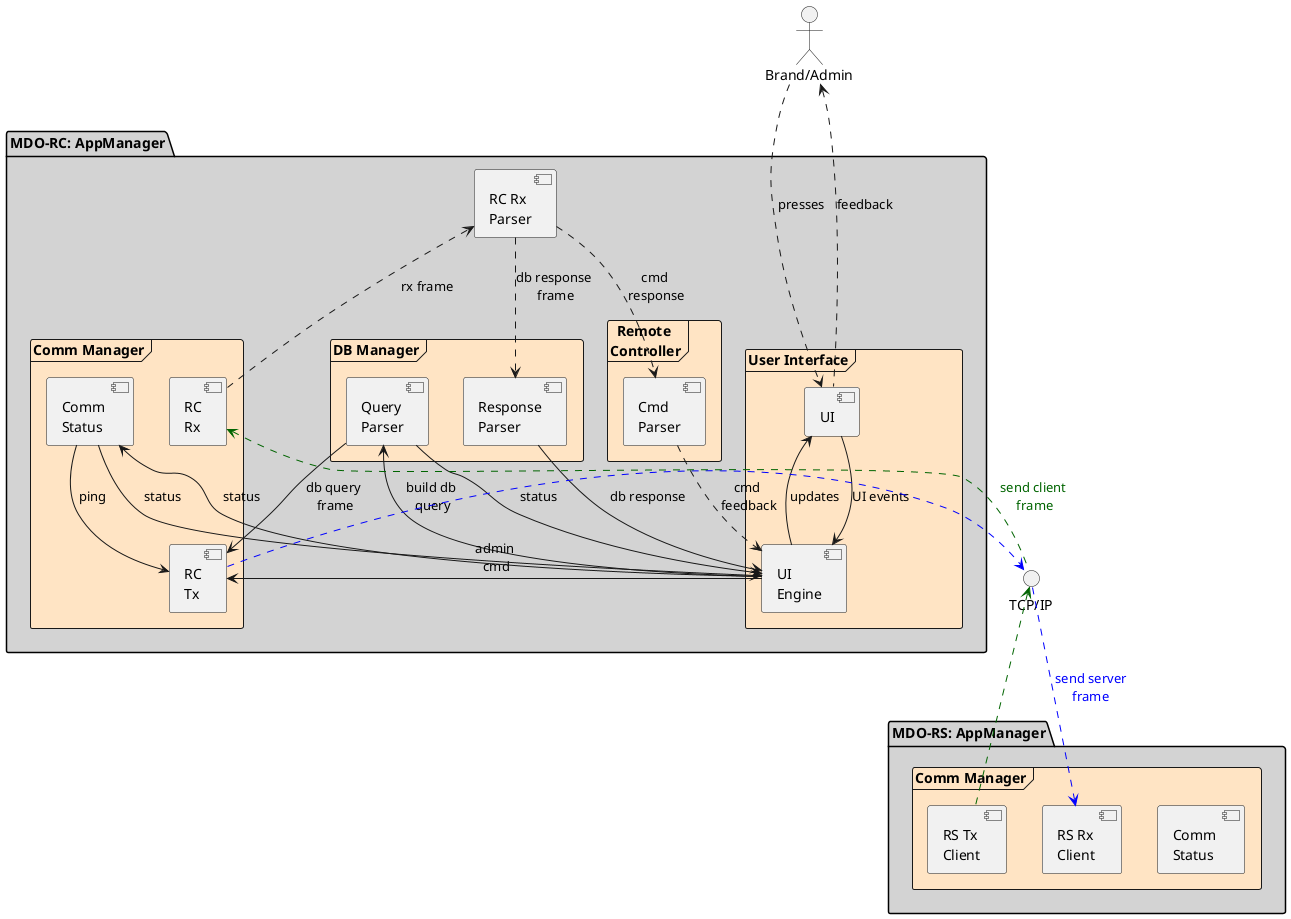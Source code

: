 @startuml
''left to right direction
skinparam fixCircleLabelOverlapping true
'' participants definition
actor "Brand/Admin" as User

package "MDO-RC: AppManager" #lightgrey{
  ''HTTP - [UI]
  ''[  UI\n << Qt >>] as UI
  frame "User Interface" #bisque{
  [UI] as UI
  [UI \nEngine] as UIE
  }
  frame "DB Manager" as DBM #bisque{
  [Query\nParser] as QP
  [Response\nParser] as RP
  }
  frame "Comm Manager" as CM #bisque{
  [Comm \nStatus] as RCS
  [RC\nTx] as RCT
  [RC\nRx] as RCR
  }
  [RC Rx\nParser] as RCRP
  frame "Remote \nController" as REMCTL #bisque{
  [Cmd \nParser] as RCCP
  }
}

'' ----------- INTERACTIONS
'' MDO-RC
[User] .d..> [UI]: presses
[UI] .u..> [User]: feedback
[UI] --> [UIE]: UI events
[UIE] --> [UI]: updates
[UIE] --> [QP]: build db \nquery
[UIE] --> [RCT]: admin\n cmd
[UIE] --> [RCS]: status
[RCS] --> [UIE]: status
[RCS] --> [RCT]: ping
[QP] --> [UIE]: status
[QP] --> [RCT]: db query \nframe
[RCR] ..> [RCRP]: rx frame
[RCRP] ..> [RP]: db response \nframe
[RCRP] ..> [RCCP]: cmd \nresponse
[RCCP] ..> [UIE]: cmd \nfeedback
[RP] --> [UIE]: db response

package "MDO-RS: AppManager" #lightgrey{
  ''HTTP - [UI]
  frame "Comm Manager" as CMS #bisque{
  ''together{
  [Comm \nStatus] as RSS
  [RS Tx \nClient] as RSTC
  [RS Rx \nClient] as RSRC
  ''[RS Tx \nLocal] as RSTL
  ''[RS Rx \nLocal] as RSRL
  ''}
  }
}
'' ----------- INTERFACES
() "TCP/IP" as sockRC_RS
''() "tcp/ip" as sockRS_RC

'' MDO-RS
'' Client Connections
[RCT] .r.> sockRC_RS #blue
sockRC_RS .d.> [RSRC] #blue: <color:blue>send server\n<color:blue>frame
[RSTC] .u.> sockRC_RS #darkgreen
sockRC_RS .l.> [RCR] #darkgreen: <color:darkgreen>send client\n <color:darkgreen>frame

@enduml